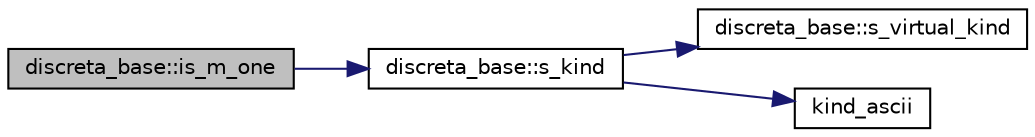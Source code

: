 digraph "discreta_base::is_m_one"
{
  edge [fontname="Helvetica",fontsize="10",labelfontname="Helvetica",labelfontsize="10"];
  node [fontname="Helvetica",fontsize="10",shape=record];
  rankdir="LR";
  Node13850 [label="discreta_base::is_m_one",height=0.2,width=0.4,color="black", fillcolor="grey75", style="filled", fontcolor="black"];
  Node13850 -> Node13851 [color="midnightblue",fontsize="10",style="solid",fontname="Helvetica"];
  Node13851 [label="discreta_base::s_kind",height=0.2,width=0.4,color="black", fillcolor="white", style="filled",URL="$d7/d71/classdiscreta__base.html#a8a830025c74adbbc3362418a7c2ba157"];
  Node13851 -> Node13852 [color="midnightblue",fontsize="10",style="solid",fontname="Helvetica"];
  Node13852 [label="discreta_base::s_virtual_kind",height=0.2,width=0.4,color="black", fillcolor="white", style="filled",URL="$d7/d71/classdiscreta__base.html#a52778a6d6943a468be083d0785d418fb"];
  Node13851 -> Node13853 [color="midnightblue",fontsize="10",style="solid",fontname="Helvetica"];
  Node13853 [label="kind_ascii",height=0.2,width=0.4,color="black", fillcolor="white", style="filled",URL="$d9/d60/discreta_8h.html#ad0ce825a9f29bc6cec27e1b64cfe27bf"];
}
